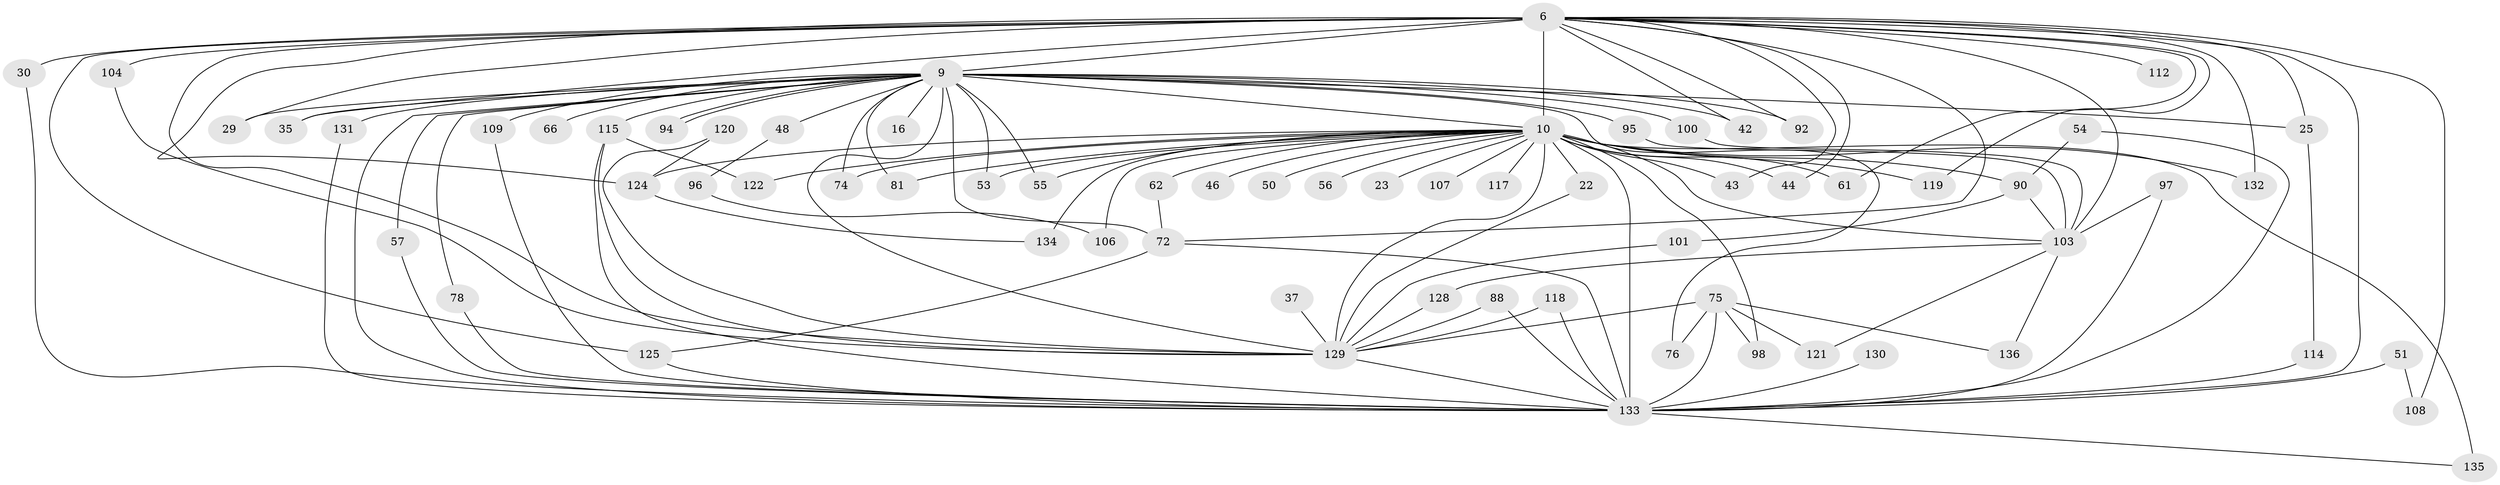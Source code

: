 // original degree distribution, {23: 0.007352941176470588, 22: 0.007352941176470588, 20: 0.014705882352941176, 25: 0.007352941176470588, 30: 0.007352941176470588, 24: 0.007352941176470588, 27: 0.007352941176470588, 34: 0.007352941176470588, 21: 0.007352941176470588, 4: 0.08823529411764706, 6: 0.014705882352941176, 10: 0.007352941176470588, 8: 0.014705882352941176, 2: 0.5808823529411765, 5: 0.03676470588235294, 3: 0.17647058823529413, 7: 0.007352941176470588}
// Generated by graph-tools (version 1.1) at 2025/49/03/04/25 21:49:12]
// undirected, 68 vertices, 125 edges
graph export_dot {
graph [start="1"]
  node [color=gray90,style=filled];
  6 [super="+5"];
  9 [super="+2"];
  10 [super="+1+8"];
  16;
  22;
  23;
  25;
  29;
  30;
  35;
  37;
  42;
  43;
  44;
  46;
  48;
  50;
  51;
  53;
  54;
  55;
  56;
  57;
  61 [super="+33+21"];
  62;
  66;
  72 [super="+52+34+27+11+39"];
  74;
  75 [super="+73"];
  76;
  78;
  81;
  88;
  90 [super="+64"];
  92;
  94;
  95;
  96;
  97;
  98;
  100;
  101;
  103 [super="+93+77"];
  104;
  106 [super="+38"];
  107;
  108;
  109 [super="+40"];
  112;
  114 [super="+49"];
  115 [super="+91+110"];
  117 [super="+47"];
  118;
  119 [super="+45"];
  120;
  121;
  122 [super="+105"];
  124 [super="+83+123"];
  125 [super="+113+87"];
  128;
  129 [super="+65+127+28+63"];
  130;
  131 [super="+24"];
  132;
  133 [super="+111+84+4+31+80+126"];
  134 [super="+85"];
  135 [super="+67"];
  136;
  6 -- 9 [weight=4];
  6 -- 10 [weight=8];
  6 -- 25;
  6 -- 29;
  6 -- 35;
  6 -- 42;
  6 -- 108;
  6 -- 112 [weight=2];
  6 -- 124 [weight=6];
  6 -- 132;
  6 -- 92;
  6 -- 30;
  6 -- 103 [weight=5];
  6 -- 104;
  6 -- 43;
  6 -- 44;
  6 -- 61;
  6 -- 133 [weight=7];
  6 -- 125;
  6 -- 72;
  6 -- 119;
  6 -- 129 [weight=4];
  9 -- 10 [weight=8];
  9 -- 16 [weight=2];
  9 -- 25;
  9 -- 29;
  9 -- 35;
  9 -- 48 [weight=2];
  9 -- 55;
  9 -- 57;
  9 -- 66 [weight=2];
  9 -- 74;
  9 -- 76;
  9 -- 78;
  9 -- 81;
  9 -- 92;
  9 -- 94;
  9 -- 94;
  9 -- 109 [weight=2];
  9 -- 129 [weight=3];
  9 -- 131 [weight=2];
  9 -- 95;
  9 -- 100;
  9 -- 42;
  9 -- 53;
  9 -- 133 [weight=6];
  9 -- 72 [weight=4];
  9 -- 115 [weight=2];
  10 -- 50 [weight=2];
  10 -- 53;
  10 -- 56 [weight=2];
  10 -- 61 [weight=4];
  10 -- 106 [weight=3];
  10 -- 132;
  10 -- 81;
  10 -- 107 [weight=2];
  10 -- 46;
  10 -- 117 [weight=2];
  10 -- 119;
  10 -- 62;
  10 -- 90 [weight=4];
  10 -- 124;
  10 -- 122 [weight=2];
  10 -- 103 [weight=3];
  10 -- 133 [weight=13];
  10 -- 134 [weight=2];
  10 -- 135 [weight=2];
  10 -- 74;
  10 -- 22 [weight=2];
  10 -- 23 [weight=2];
  10 -- 98;
  10 -- 43;
  10 -- 44;
  10 -- 55;
  10 -- 129 [weight=4];
  22 -- 129;
  25 -- 114;
  30 -- 133;
  37 -- 129;
  48 -- 96;
  51 -- 108;
  51 -- 133 [weight=2];
  54 -- 90;
  54 -- 133;
  57 -- 133;
  62 -- 72;
  72 -- 133 [weight=2];
  72 -- 125;
  75 -- 98;
  75 -- 136;
  75 -- 121;
  75 -- 76;
  75 -- 133 [weight=2];
  75 -- 129 [weight=3];
  78 -- 133;
  88 -- 133;
  88 -- 129;
  90 -- 101;
  90 -- 103;
  95 -- 103;
  96 -- 106;
  97 -- 103;
  97 -- 133;
  100 -- 103;
  101 -- 129;
  103 -- 128;
  103 -- 136;
  103 -- 121;
  104 -- 129;
  109 -- 133;
  114 -- 133 [weight=2];
  115 -- 133;
  115 -- 122;
  115 -- 129;
  118 -- 133;
  118 -- 129;
  120 -- 124;
  120 -- 129;
  124 -- 134;
  125 -- 133 [weight=3];
  128 -- 129;
  129 -- 133;
  130 -- 133 [weight=2];
  131 -- 133;
  133 -- 135;
}
